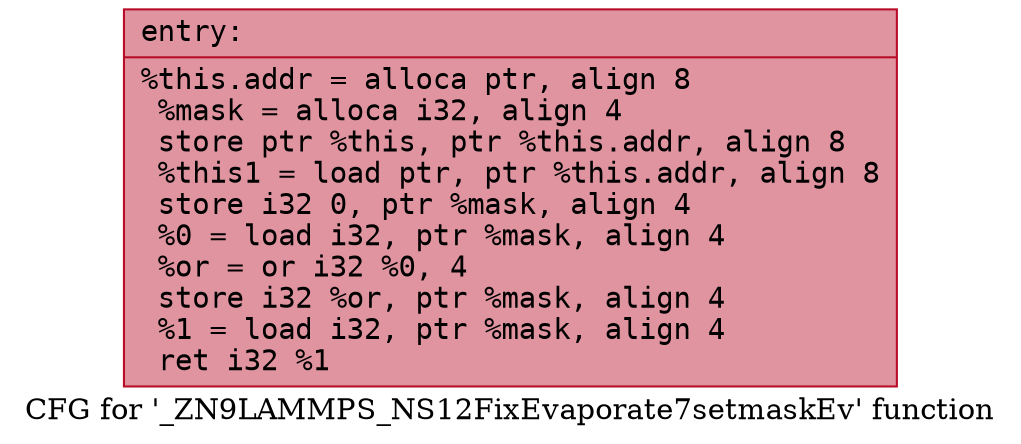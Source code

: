 digraph "CFG for '_ZN9LAMMPS_NS12FixEvaporate7setmaskEv' function" {
	label="CFG for '_ZN9LAMMPS_NS12FixEvaporate7setmaskEv' function";

	Node0x55d5ebdbd4d0 [shape=record,color="#b70d28ff", style=filled, fillcolor="#b70d2870" fontname="Courier",label="{entry:\l|  %this.addr = alloca ptr, align 8\l  %mask = alloca i32, align 4\l  store ptr %this, ptr %this.addr, align 8\l  %this1 = load ptr, ptr %this.addr, align 8\l  store i32 0, ptr %mask, align 4\l  %0 = load i32, ptr %mask, align 4\l  %or = or i32 %0, 4\l  store i32 %or, ptr %mask, align 4\l  %1 = load i32, ptr %mask, align 4\l  ret i32 %1\l}"];
}
